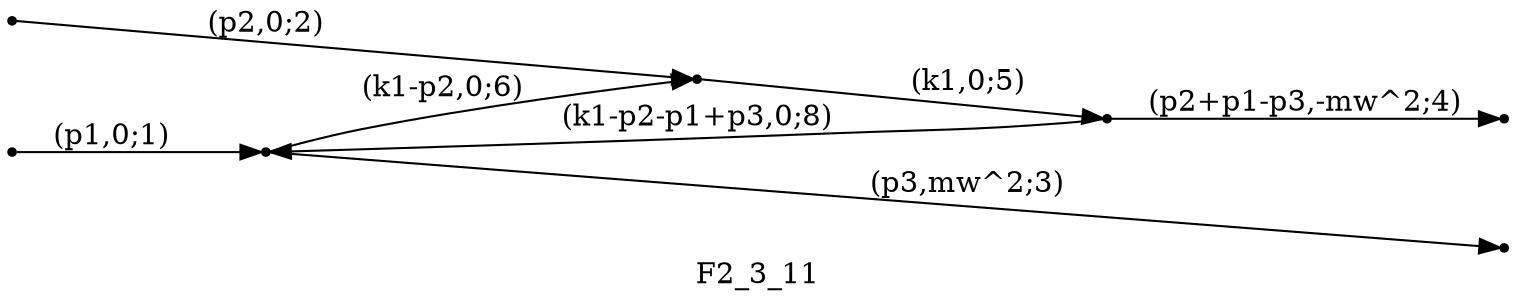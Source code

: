 digraph F2_3_11 {
  label="F2_3_11";
  rankdir="LR";
  subgraph edges {
    -1 -> 3 [label="(p1,0;1)"];
    -2 -> 1 [label="(p2,0;2)"];
    3 -> -3 [label="(p3,mw^2;3)"];
    2 -> -4 [label="(p2+p1-p3,-mw^2;4)"];
    1 -> 2 [label="(k1,0;5)"];
    3 -> 1 [label="(k1-p2,0;6)"];
    2 -> 3 [label="(k1-p2-p1+p3,0;8)"];
  }
  subgraph incoming { rank="source"; -1; -2; }
  subgraph outgoing { rank="sink"; -3; -4; }
-4 [shape=point];
-3 [shape=point];
-2 [shape=point];
-1 [shape=point];
1 [shape=point];
2 [shape=point];
3 [shape=point];
}

